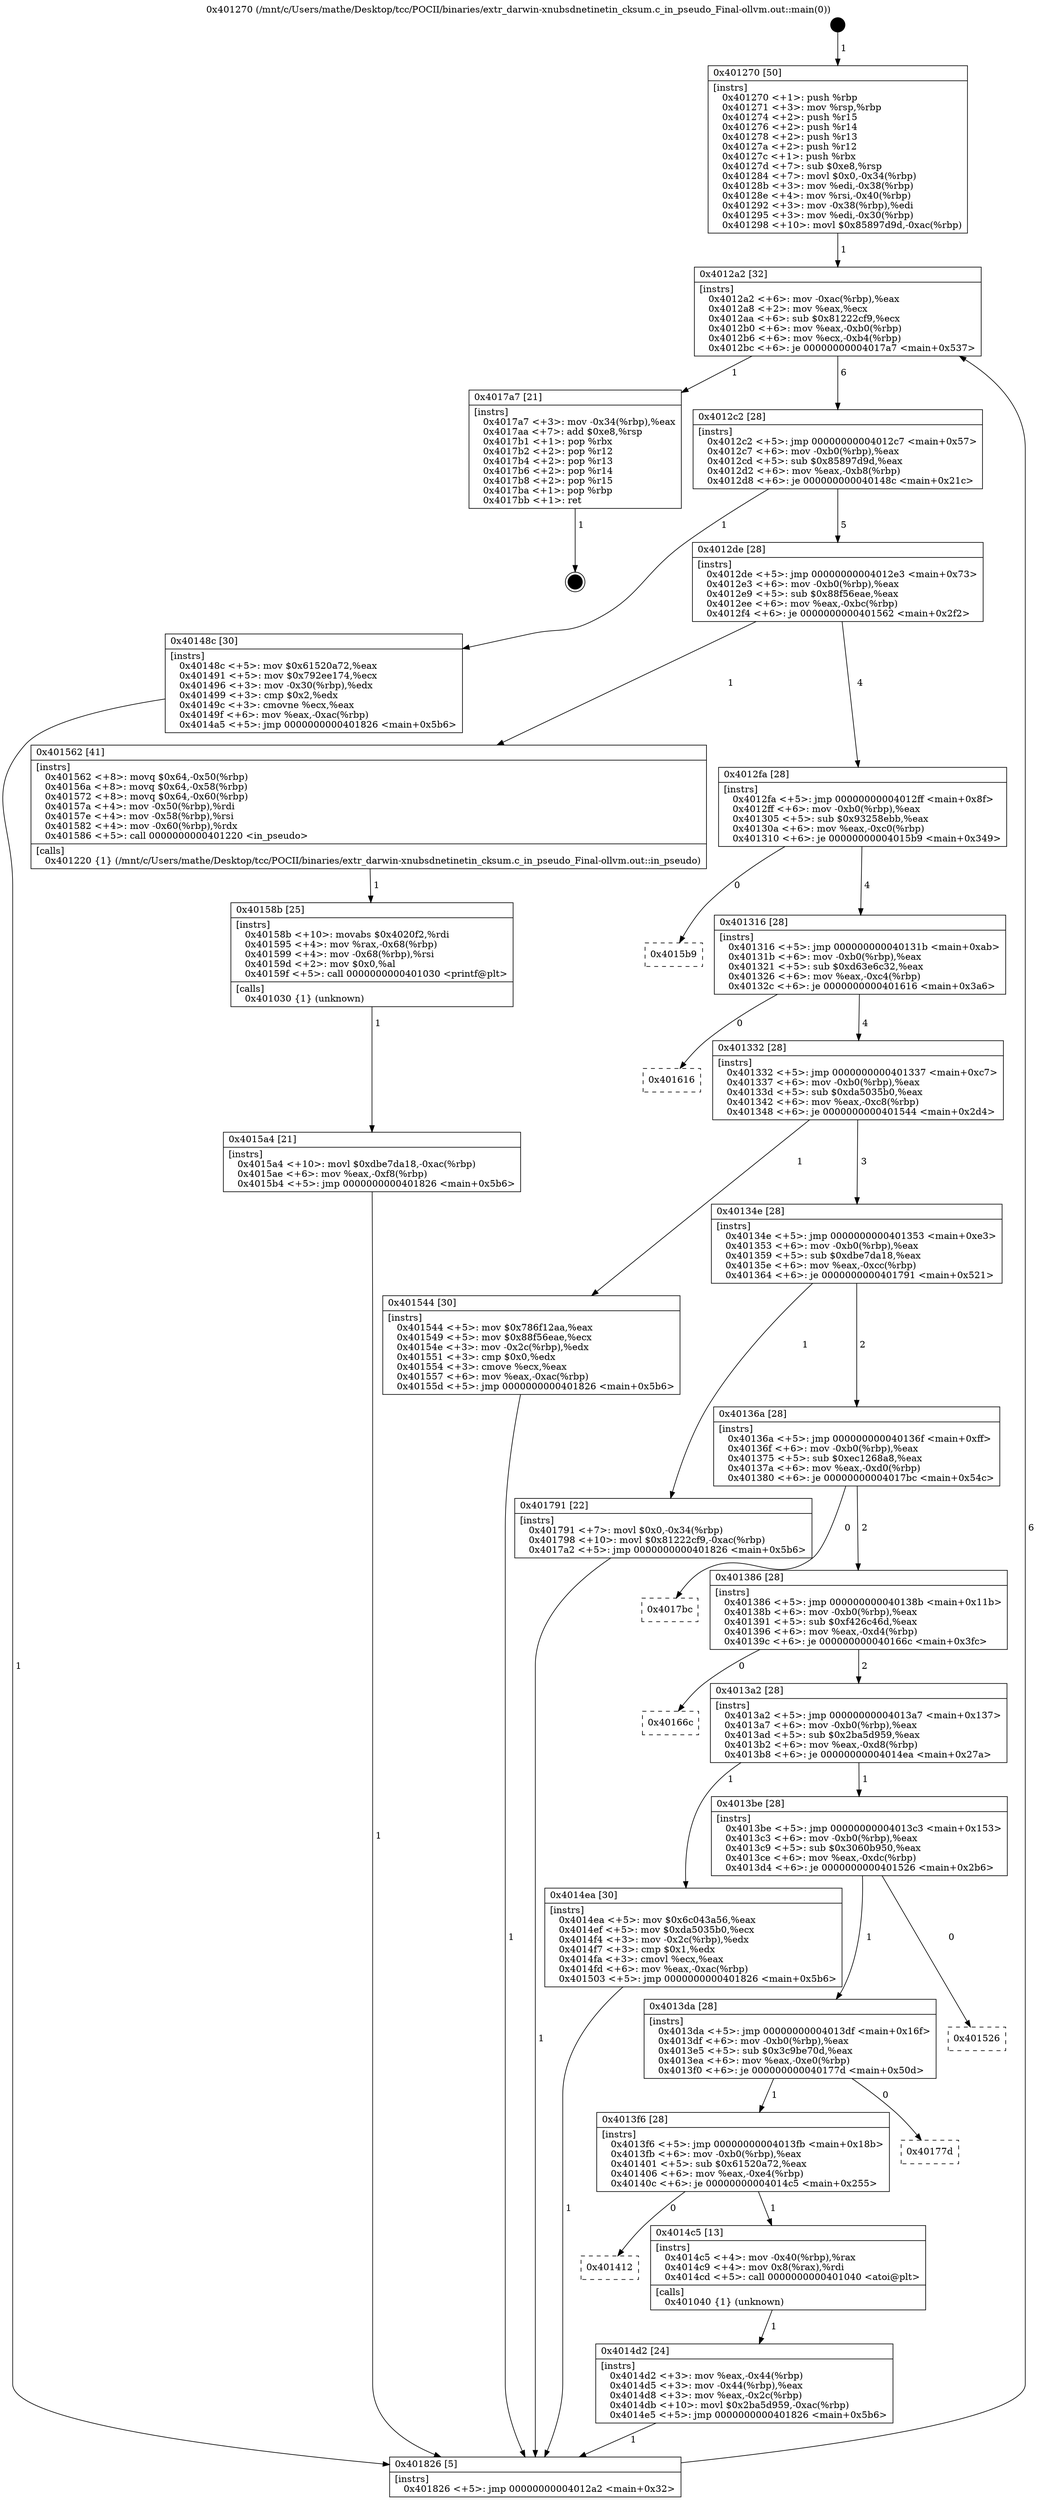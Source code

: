 digraph "0x401270" {
  label = "0x401270 (/mnt/c/Users/mathe/Desktop/tcc/POCII/binaries/extr_darwin-xnubsdnetinetin_cksum.c_in_pseudo_Final-ollvm.out::main(0))"
  labelloc = "t"
  node[shape=record]

  Entry [label="",width=0.3,height=0.3,shape=circle,fillcolor=black,style=filled]
  "0x4012a2" [label="{
     0x4012a2 [32]\l
     | [instrs]\l
     &nbsp;&nbsp;0x4012a2 \<+6\>: mov -0xac(%rbp),%eax\l
     &nbsp;&nbsp;0x4012a8 \<+2\>: mov %eax,%ecx\l
     &nbsp;&nbsp;0x4012aa \<+6\>: sub $0x81222cf9,%ecx\l
     &nbsp;&nbsp;0x4012b0 \<+6\>: mov %eax,-0xb0(%rbp)\l
     &nbsp;&nbsp;0x4012b6 \<+6\>: mov %ecx,-0xb4(%rbp)\l
     &nbsp;&nbsp;0x4012bc \<+6\>: je 00000000004017a7 \<main+0x537\>\l
  }"]
  "0x4017a7" [label="{
     0x4017a7 [21]\l
     | [instrs]\l
     &nbsp;&nbsp;0x4017a7 \<+3\>: mov -0x34(%rbp),%eax\l
     &nbsp;&nbsp;0x4017aa \<+7\>: add $0xe8,%rsp\l
     &nbsp;&nbsp;0x4017b1 \<+1\>: pop %rbx\l
     &nbsp;&nbsp;0x4017b2 \<+2\>: pop %r12\l
     &nbsp;&nbsp;0x4017b4 \<+2\>: pop %r13\l
     &nbsp;&nbsp;0x4017b6 \<+2\>: pop %r14\l
     &nbsp;&nbsp;0x4017b8 \<+2\>: pop %r15\l
     &nbsp;&nbsp;0x4017ba \<+1\>: pop %rbp\l
     &nbsp;&nbsp;0x4017bb \<+1\>: ret\l
  }"]
  "0x4012c2" [label="{
     0x4012c2 [28]\l
     | [instrs]\l
     &nbsp;&nbsp;0x4012c2 \<+5\>: jmp 00000000004012c7 \<main+0x57\>\l
     &nbsp;&nbsp;0x4012c7 \<+6\>: mov -0xb0(%rbp),%eax\l
     &nbsp;&nbsp;0x4012cd \<+5\>: sub $0x85897d9d,%eax\l
     &nbsp;&nbsp;0x4012d2 \<+6\>: mov %eax,-0xb8(%rbp)\l
     &nbsp;&nbsp;0x4012d8 \<+6\>: je 000000000040148c \<main+0x21c\>\l
  }"]
  Exit [label="",width=0.3,height=0.3,shape=circle,fillcolor=black,style=filled,peripheries=2]
  "0x40148c" [label="{
     0x40148c [30]\l
     | [instrs]\l
     &nbsp;&nbsp;0x40148c \<+5\>: mov $0x61520a72,%eax\l
     &nbsp;&nbsp;0x401491 \<+5\>: mov $0x792ee174,%ecx\l
     &nbsp;&nbsp;0x401496 \<+3\>: mov -0x30(%rbp),%edx\l
     &nbsp;&nbsp;0x401499 \<+3\>: cmp $0x2,%edx\l
     &nbsp;&nbsp;0x40149c \<+3\>: cmovne %ecx,%eax\l
     &nbsp;&nbsp;0x40149f \<+6\>: mov %eax,-0xac(%rbp)\l
     &nbsp;&nbsp;0x4014a5 \<+5\>: jmp 0000000000401826 \<main+0x5b6\>\l
  }"]
  "0x4012de" [label="{
     0x4012de [28]\l
     | [instrs]\l
     &nbsp;&nbsp;0x4012de \<+5\>: jmp 00000000004012e3 \<main+0x73\>\l
     &nbsp;&nbsp;0x4012e3 \<+6\>: mov -0xb0(%rbp),%eax\l
     &nbsp;&nbsp;0x4012e9 \<+5\>: sub $0x88f56eae,%eax\l
     &nbsp;&nbsp;0x4012ee \<+6\>: mov %eax,-0xbc(%rbp)\l
     &nbsp;&nbsp;0x4012f4 \<+6\>: je 0000000000401562 \<main+0x2f2\>\l
  }"]
  "0x401826" [label="{
     0x401826 [5]\l
     | [instrs]\l
     &nbsp;&nbsp;0x401826 \<+5\>: jmp 00000000004012a2 \<main+0x32\>\l
  }"]
  "0x401270" [label="{
     0x401270 [50]\l
     | [instrs]\l
     &nbsp;&nbsp;0x401270 \<+1\>: push %rbp\l
     &nbsp;&nbsp;0x401271 \<+3\>: mov %rsp,%rbp\l
     &nbsp;&nbsp;0x401274 \<+2\>: push %r15\l
     &nbsp;&nbsp;0x401276 \<+2\>: push %r14\l
     &nbsp;&nbsp;0x401278 \<+2\>: push %r13\l
     &nbsp;&nbsp;0x40127a \<+2\>: push %r12\l
     &nbsp;&nbsp;0x40127c \<+1\>: push %rbx\l
     &nbsp;&nbsp;0x40127d \<+7\>: sub $0xe8,%rsp\l
     &nbsp;&nbsp;0x401284 \<+7\>: movl $0x0,-0x34(%rbp)\l
     &nbsp;&nbsp;0x40128b \<+3\>: mov %edi,-0x38(%rbp)\l
     &nbsp;&nbsp;0x40128e \<+4\>: mov %rsi,-0x40(%rbp)\l
     &nbsp;&nbsp;0x401292 \<+3\>: mov -0x38(%rbp),%edi\l
     &nbsp;&nbsp;0x401295 \<+3\>: mov %edi,-0x30(%rbp)\l
     &nbsp;&nbsp;0x401298 \<+10\>: movl $0x85897d9d,-0xac(%rbp)\l
  }"]
  "0x4015a4" [label="{
     0x4015a4 [21]\l
     | [instrs]\l
     &nbsp;&nbsp;0x4015a4 \<+10\>: movl $0xdbe7da18,-0xac(%rbp)\l
     &nbsp;&nbsp;0x4015ae \<+6\>: mov %eax,-0xf8(%rbp)\l
     &nbsp;&nbsp;0x4015b4 \<+5\>: jmp 0000000000401826 \<main+0x5b6\>\l
  }"]
  "0x401562" [label="{
     0x401562 [41]\l
     | [instrs]\l
     &nbsp;&nbsp;0x401562 \<+8\>: movq $0x64,-0x50(%rbp)\l
     &nbsp;&nbsp;0x40156a \<+8\>: movq $0x64,-0x58(%rbp)\l
     &nbsp;&nbsp;0x401572 \<+8\>: movq $0x64,-0x60(%rbp)\l
     &nbsp;&nbsp;0x40157a \<+4\>: mov -0x50(%rbp),%rdi\l
     &nbsp;&nbsp;0x40157e \<+4\>: mov -0x58(%rbp),%rsi\l
     &nbsp;&nbsp;0x401582 \<+4\>: mov -0x60(%rbp),%rdx\l
     &nbsp;&nbsp;0x401586 \<+5\>: call 0000000000401220 \<in_pseudo\>\l
     | [calls]\l
     &nbsp;&nbsp;0x401220 \{1\} (/mnt/c/Users/mathe/Desktop/tcc/POCII/binaries/extr_darwin-xnubsdnetinetin_cksum.c_in_pseudo_Final-ollvm.out::in_pseudo)\l
  }"]
  "0x4012fa" [label="{
     0x4012fa [28]\l
     | [instrs]\l
     &nbsp;&nbsp;0x4012fa \<+5\>: jmp 00000000004012ff \<main+0x8f\>\l
     &nbsp;&nbsp;0x4012ff \<+6\>: mov -0xb0(%rbp),%eax\l
     &nbsp;&nbsp;0x401305 \<+5\>: sub $0x93258ebb,%eax\l
     &nbsp;&nbsp;0x40130a \<+6\>: mov %eax,-0xc0(%rbp)\l
     &nbsp;&nbsp;0x401310 \<+6\>: je 00000000004015b9 \<main+0x349\>\l
  }"]
  "0x40158b" [label="{
     0x40158b [25]\l
     | [instrs]\l
     &nbsp;&nbsp;0x40158b \<+10\>: movabs $0x4020f2,%rdi\l
     &nbsp;&nbsp;0x401595 \<+4\>: mov %rax,-0x68(%rbp)\l
     &nbsp;&nbsp;0x401599 \<+4\>: mov -0x68(%rbp),%rsi\l
     &nbsp;&nbsp;0x40159d \<+2\>: mov $0x0,%al\l
     &nbsp;&nbsp;0x40159f \<+5\>: call 0000000000401030 \<printf@plt\>\l
     | [calls]\l
     &nbsp;&nbsp;0x401030 \{1\} (unknown)\l
  }"]
  "0x4015b9" [label="{
     0x4015b9\l
  }", style=dashed]
  "0x401316" [label="{
     0x401316 [28]\l
     | [instrs]\l
     &nbsp;&nbsp;0x401316 \<+5\>: jmp 000000000040131b \<main+0xab\>\l
     &nbsp;&nbsp;0x40131b \<+6\>: mov -0xb0(%rbp),%eax\l
     &nbsp;&nbsp;0x401321 \<+5\>: sub $0xd63e6c32,%eax\l
     &nbsp;&nbsp;0x401326 \<+6\>: mov %eax,-0xc4(%rbp)\l
     &nbsp;&nbsp;0x40132c \<+6\>: je 0000000000401616 \<main+0x3a6\>\l
  }"]
  "0x4014d2" [label="{
     0x4014d2 [24]\l
     | [instrs]\l
     &nbsp;&nbsp;0x4014d2 \<+3\>: mov %eax,-0x44(%rbp)\l
     &nbsp;&nbsp;0x4014d5 \<+3\>: mov -0x44(%rbp),%eax\l
     &nbsp;&nbsp;0x4014d8 \<+3\>: mov %eax,-0x2c(%rbp)\l
     &nbsp;&nbsp;0x4014db \<+10\>: movl $0x2ba5d959,-0xac(%rbp)\l
     &nbsp;&nbsp;0x4014e5 \<+5\>: jmp 0000000000401826 \<main+0x5b6\>\l
  }"]
  "0x401616" [label="{
     0x401616\l
  }", style=dashed]
  "0x401332" [label="{
     0x401332 [28]\l
     | [instrs]\l
     &nbsp;&nbsp;0x401332 \<+5\>: jmp 0000000000401337 \<main+0xc7\>\l
     &nbsp;&nbsp;0x401337 \<+6\>: mov -0xb0(%rbp),%eax\l
     &nbsp;&nbsp;0x40133d \<+5\>: sub $0xda5035b0,%eax\l
     &nbsp;&nbsp;0x401342 \<+6\>: mov %eax,-0xc8(%rbp)\l
     &nbsp;&nbsp;0x401348 \<+6\>: je 0000000000401544 \<main+0x2d4\>\l
  }"]
  "0x401412" [label="{
     0x401412\l
  }", style=dashed]
  "0x401544" [label="{
     0x401544 [30]\l
     | [instrs]\l
     &nbsp;&nbsp;0x401544 \<+5\>: mov $0x786f12aa,%eax\l
     &nbsp;&nbsp;0x401549 \<+5\>: mov $0x88f56eae,%ecx\l
     &nbsp;&nbsp;0x40154e \<+3\>: mov -0x2c(%rbp),%edx\l
     &nbsp;&nbsp;0x401551 \<+3\>: cmp $0x0,%edx\l
     &nbsp;&nbsp;0x401554 \<+3\>: cmove %ecx,%eax\l
     &nbsp;&nbsp;0x401557 \<+6\>: mov %eax,-0xac(%rbp)\l
     &nbsp;&nbsp;0x40155d \<+5\>: jmp 0000000000401826 \<main+0x5b6\>\l
  }"]
  "0x40134e" [label="{
     0x40134e [28]\l
     | [instrs]\l
     &nbsp;&nbsp;0x40134e \<+5\>: jmp 0000000000401353 \<main+0xe3\>\l
     &nbsp;&nbsp;0x401353 \<+6\>: mov -0xb0(%rbp),%eax\l
     &nbsp;&nbsp;0x401359 \<+5\>: sub $0xdbe7da18,%eax\l
     &nbsp;&nbsp;0x40135e \<+6\>: mov %eax,-0xcc(%rbp)\l
     &nbsp;&nbsp;0x401364 \<+6\>: je 0000000000401791 \<main+0x521\>\l
  }"]
  "0x4014c5" [label="{
     0x4014c5 [13]\l
     | [instrs]\l
     &nbsp;&nbsp;0x4014c5 \<+4\>: mov -0x40(%rbp),%rax\l
     &nbsp;&nbsp;0x4014c9 \<+4\>: mov 0x8(%rax),%rdi\l
     &nbsp;&nbsp;0x4014cd \<+5\>: call 0000000000401040 \<atoi@plt\>\l
     | [calls]\l
     &nbsp;&nbsp;0x401040 \{1\} (unknown)\l
  }"]
  "0x401791" [label="{
     0x401791 [22]\l
     | [instrs]\l
     &nbsp;&nbsp;0x401791 \<+7\>: movl $0x0,-0x34(%rbp)\l
     &nbsp;&nbsp;0x401798 \<+10\>: movl $0x81222cf9,-0xac(%rbp)\l
     &nbsp;&nbsp;0x4017a2 \<+5\>: jmp 0000000000401826 \<main+0x5b6\>\l
  }"]
  "0x40136a" [label="{
     0x40136a [28]\l
     | [instrs]\l
     &nbsp;&nbsp;0x40136a \<+5\>: jmp 000000000040136f \<main+0xff\>\l
     &nbsp;&nbsp;0x40136f \<+6\>: mov -0xb0(%rbp),%eax\l
     &nbsp;&nbsp;0x401375 \<+5\>: sub $0xec1268a8,%eax\l
     &nbsp;&nbsp;0x40137a \<+6\>: mov %eax,-0xd0(%rbp)\l
     &nbsp;&nbsp;0x401380 \<+6\>: je 00000000004017bc \<main+0x54c\>\l
  }"]
  "0x4013f6" [label="{
     0x4013f6 [28]\l
     | [instrs]\l
     &nbsp;&nbsp;0x4013f6 \<+5\>: jmp 00000000004013fb \<main+0x18b\>\l
     &nbsp;&nbsp;0x4013fb \<+6\>: mov -0xb0(%rbp),%eax\l
     &nbsp;&nbsp;0x401401 \<+5\>: sub $0x61520a72,%eax\l
     &nbsp;&nbsp;0x401406 \<+6\>: mov %eax,-0xe4(%rbp)\l
     &nbsp;&nbsp;0x40140c \<+6\>: je 00000000004014c5 \<main+0x255\>\l
  }"]
  "0x4017bc" [label="{
     0x4017bc\l
  }", style=dashed]
  "0x401386" [label="{
     0x401386 [28]\l
     | [instrs]\l
     &nbsp;&nbsp;0x401386 \<+5\>: jmp 000000000040138b \<main+0x11b\>\l
     &nbsp;&nbsp;0x40138b \<+6\>: mov -0xb0(%rbp),%eax\l
     &nbsp;&nbsp;0x401391 \<+5\>: sub $0xf426c46d,%eax\l
     &nbsp;&nbsp;0x401396 \<+6\>: mov %eax,-0xd4(%rbp)\l
     &nbsp;&nbsp;0x40139c \<+6\>: je 000000000040166c \<main+0x3fc\>\l
  }"]
  "0x40177d" [label="{
     0x40177d\l
  }", style=dashed]
  "0x40166c" [label="{
     0x40166c\l
  }", style=dashed]
  "0x4013a2" [label="{
     0x4013a2 [28]\l
     | [instrs]\l
     &nbsp;&nbsp;0x4013a2 \<+5\>: jmp 00000000004013a7 \<main+0x137\>\l
     &nbsp;&nbsp;0x4013a7 \<+6\>: mov -0xb0(%rbp),%eax\l
     &nbsp;&nbsp;0x4013ad \<+5\>: sub $0x2ba5d959,%eax\l
     &nbsp;&nbsp;0x4013b2 \<+6\>: mov %eax,-0xd8(%rbp)\l
     &nbsp;&nbsp;0x4013b8 \<+6\>: je 00000000004014ea \<main+0x27a\>\l
  }"]
  "0x4013da" [label="{
     0x4013da [28]\l
     | [instrs]\l
     &nbsp;&nbsp;0x4013da \<+5\>: jmp 00000000004013df \<main+0x16f\>\l
     &nbsp;&nbsp;0x4013df \<+6\>: mov -0xb0(%rbp),%eax\l
     &nbsp;&nbsp;0x4013e5 \<+5\>: sub $0x3c9be70d,%eax\l
     &nbsp;&nbsp;0x4013ea \<+6\>: mov %eax,-0xe0(%rbp)\l
     &nbsp;&nbsp;0x4013f0 \<+6\>: je 000000000040177d \<main+0x50d\>\l
  }"]
  "0x4014ea" [label="{
     0x4014ea [30]\l
     | [instrs]\l
     &nbsp;&nbsp;0x4014ea \<+5\>: mov $0x6c043a56,%eax\l
     &nbsp;&nbsp;0x4014ef \<+5\>: mov $0xda5035b0,%ecx\l
     &nbsp;&nbsp;0x4014f4 \<+3\>: mov -0x2c(%rbp),%edx\l
     &nbsp;&nbsp;0x4014f7 \<+3\>: cmp $0x1,%edx\l
     &nbsp;&nbsp;0x4014fa \<+3\>: cmovl %ecx,%eax\l
     &nbsp;&nbsp;0x4014fd \<+6\>: mov %eax,-0xac(%rbp)\l
     &nbsp;&nbsp;0x401503 \<+5\>: jmp 0000000000401826 \<main+0x5b6\>\l
  }"]
  "0x4013be" [label="{
     0x4013be [28]\l
     | [instrs]\l
     &nbsp;&nbsp;0x4013be \<+5\>: jmp 00000000004013c3 \<main+0x153\>\l
     &nbsp;&nbsp;0x4013c3 \<+6\>: mov -0xb0(%rbp),%eax\l
     &nbsp;&nbsp;0x4013c9 \<+5\>: sub $0x3060b950,%eax\l
     &nbsp;&nbsp;0x4013ce \<+6\>: mov %eax,-0xdc(%rbp)\l
     &nbsp;&nbsp;0x4013d4 \<+6\>: je 0000000000401526 \<main+0x2b6\>\l
  }"]
  "0x401526" [label="{
     0x401526\l
  }", style=dashed]
  Entry -> "0x401270" [label=" 1"]
  "0x4012a2" -> "0x4017a7" [label=" 1"]
  "0x4012a2" -> "0x4012c2" [label=" 6"]
  "0x4017a7" -> Exit [label=" 1"]
  "0x4012c2" -> "0x40148c" [label=" 1"]
  "0x4012c2" -> "0x4012de" [label=" 5"]
  "0x40148c" -> "0x401826" [label=" 1"]
  "0x401270" -> "0x4012a2" [label=" 1"]
  "0x401826" -> "0x4012a2" [label=" 6"]
  "0x401791" -> "0x401826" [label=" 1"]
  "0x4012de" -> "0x401562" [label=" 1"]
  "0x4012de" -> "0x4012fa" [label=" 4"]
  "0x4015a4" -> "0x401826" [label=" 1"]
  "0x4012fa" -> "0x4015b9" [label=" 0"]
  "0x4012fa" -> "0x401316" [label=" 4"]
  "0x40158b" -> "0x4015a4" [label=" 1"]
  "0x401316" -> "0x401616" [label=" 0"]
  "0x401316" -> "0x401332" [label=" 4"]
  "0x401562" -> "0x40158b" [label=" 1"]
  "0x401332" -> "0x401544" [label=" 1"]
  "0x401332" -> "0x40134e" [label=" 3"]
  "0x401544" -> "0x401826" [label=" 1"]
  "0x40134e" -> "0x401791" [label=" 1"]
  "0x40134e" -> "0x40136a" [label=" 2"]
  "0x4014ea" -> "0x401826" [label=" 1"]
  "0x40136a" -> "0x4017bc" [label=" 0"]
  "0x40136a" -> "0x401386" [label=" 2"]
  "0x4014c5" -> "0x4014d2" [label=" 1"]
  "0x401386" -> "0x40166c" [label=" 0"]
  "0x401386" -> "0x4013a2" [label=" 2"]
  "0x4013f6" -> "0x401412" [label=" 0"]
  "0x4013a2" -> "0x4014ea" [label=" 1"]
  "0x4013a2" -> "0x4013be" [label=" 1"]
  "0x4014d2" -> "0x401826" [label=" 1"]
  "0x4013be" -> "0x401526" [label=" 0"]
  "0x4013be" -> "0x4013da" [label=" 1"]
  "0x4013f6" -> "0x4014c5" [label=" 1"]
  "0x4013da" -> "0x40177d" [label=" 0"]
  "0x4013da" -> "0x4013f6" [label=" 1"]
}
